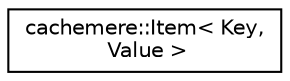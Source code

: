 digraph "Graphical Class Hierarchy"
{
 // LATEX_PDF_SIZE
  edge [fontname="Helvetica",fontsize="10",labelfontname="Helvetica",labelfontsize="10"];
  node [fontname="Helvetica",fontsize="10",shape=record];
  rankdir="LR";
  Node0 [label="cachemere::Item\< Key,\l Value \>",height=0.2,width=0.4,color="black", fillcolor="white", style="filled",URL="$structcachemere_1_1Item.html",tooltip="A wrapper for items stored in the cache."];
}
